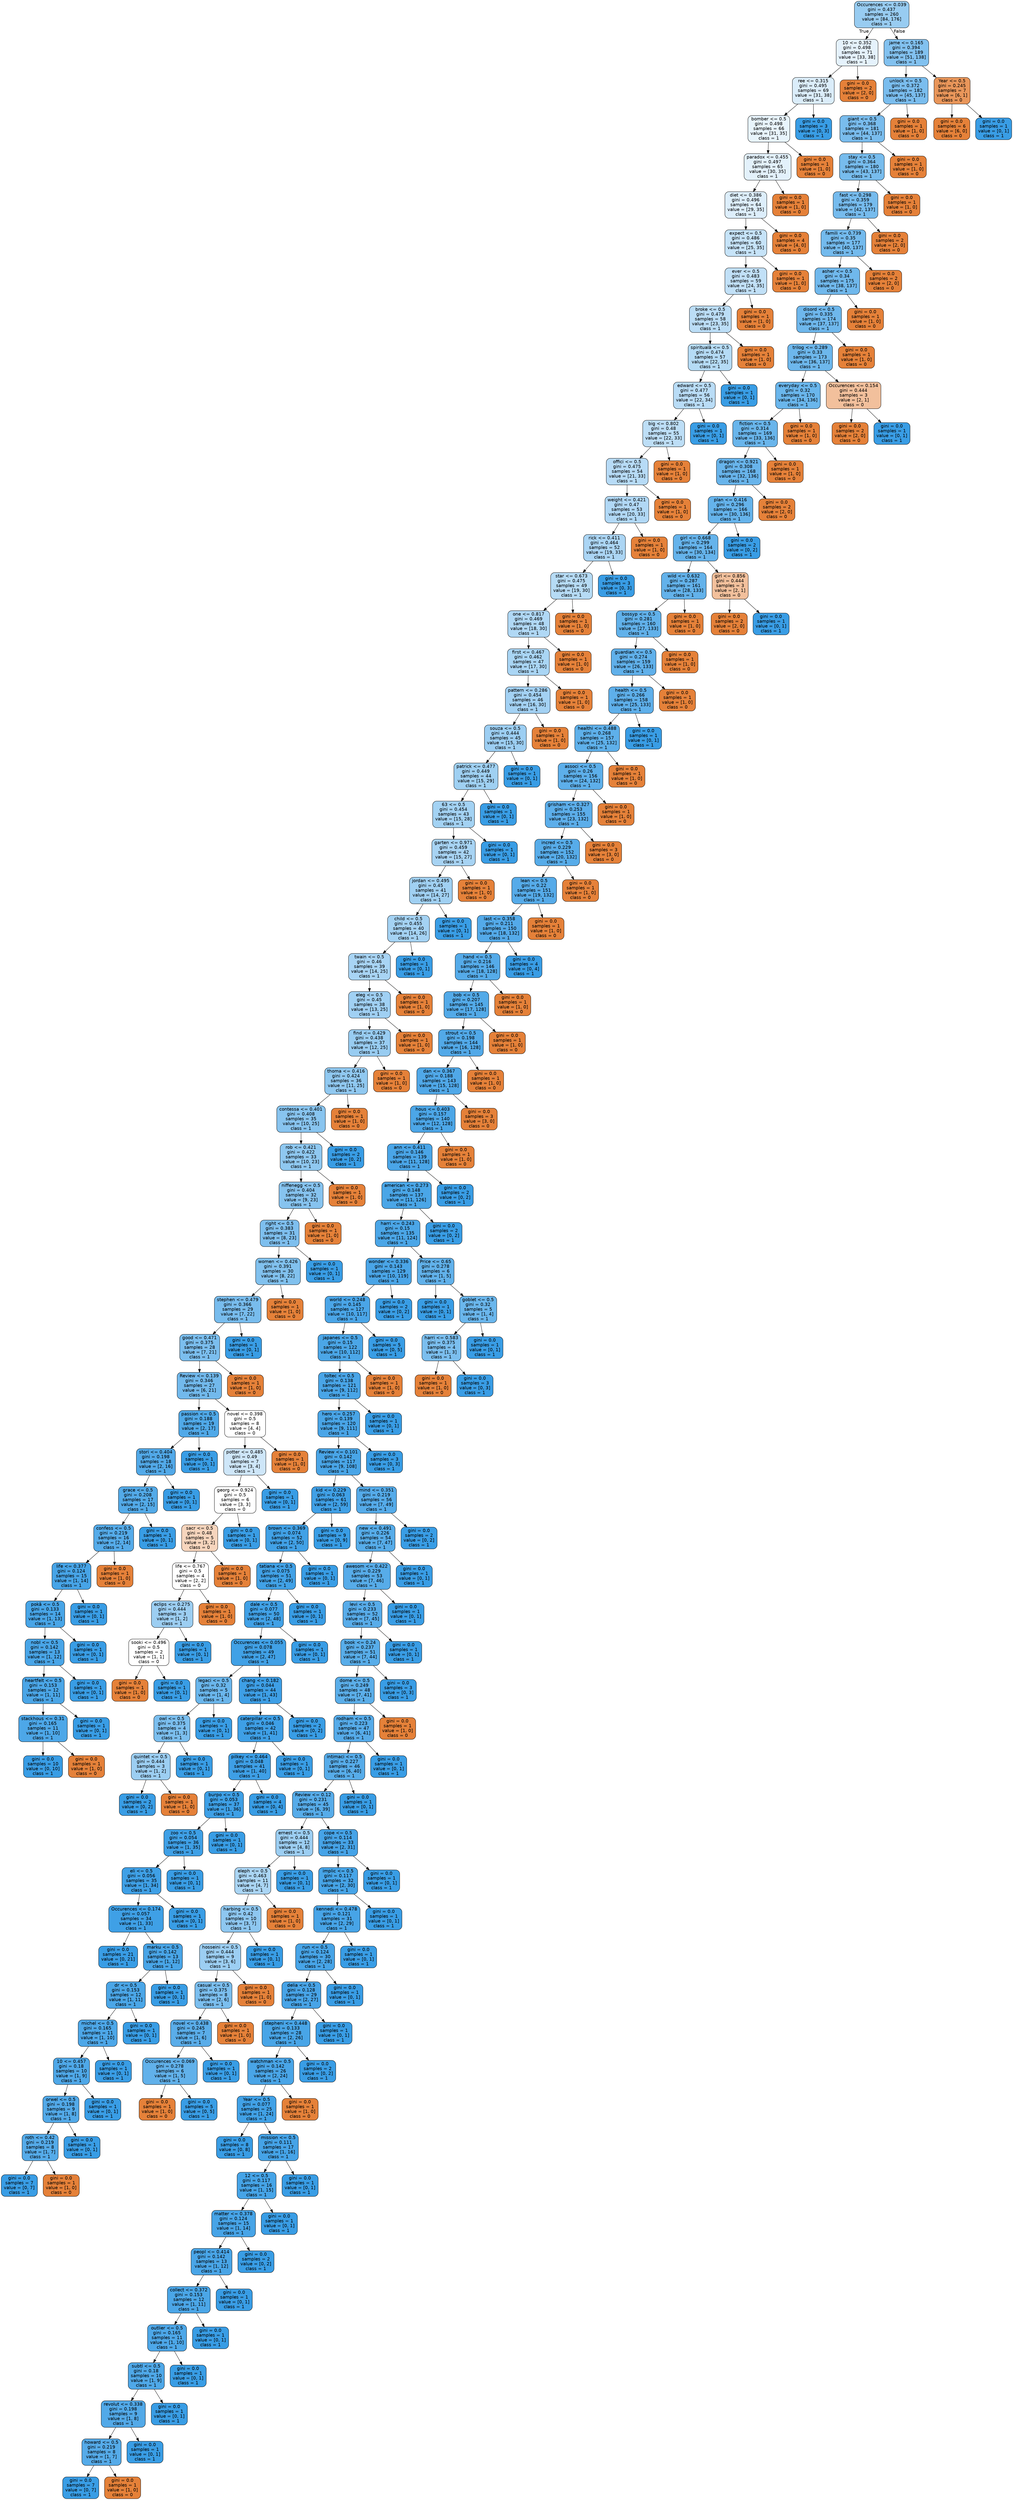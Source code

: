 digraph Tree {
node [shape=box, style="filled, rounded", color="black", fontname=helvetica] ;
edge [fontname=helvetica] ;
0 [label="Occurences <= 0.039\ngini = 0.437\nsamples = 260\nvalue = [84, 176]\nclass = 1", fillcolor="#98ccf1"] ;
1 [label="10 <= 0.352\ngini = 0.498\nsamples = 71\nvalue = [33, 38]\nclass = 1", fillcolor="#e5f2fc"] ;
0 -> 1 [labeldistance=2.5, labelangle=45, headlabel="True"] ;
2 [label="ree <= 0.315\ngini = 0.495\nsamples = 69\nvalue = [31, 38]\nclass = 1", fillcolor="#dbedfa"] ;
1 -> 2 ;
3 [label="bomber <= 0.5\ngini = 0.498\nsamples = 66\nvalue = [31, 35]\nclass = 1", fillcolor="#e8f4fc"] ;
2 -> 3 ;
4 [label="paradox <= 0.455\ngini = 0.497\nsamples = 65\nvalue = [30, 35]\nclass = 1", fillcolor="#e3f1fb"] ;
3 -> 4 ;
5 [label="diet <= 0.386\ngini = 0.496\nsamples = 64\nvalue = [29, 35]\nclass = 1", fillcolor="#ddeefb"] ;
4 -> 5 ;
6 [label="expect <= 0.5\ngini = 0.486\nsamples = 60\nvalue = [25, 35]\nclass = 1", fillcolor="#c6e3f8"] ;
5 -> 6 ;
7 [label="ever <= 0.5\ngini = 0.483\nsamples = 59\nvalue = [24, 35]\nclass = 1", fillcolor="#c1e0f7"] ;
6 -> 7 ;
8 [label="broke <= 0.5\ngini = 0.479\nsamples = 58\nvalue = [23, 35]\nclass = 1", fillcolor="#bbddf6"] ;
7 -> 8 ;
9 [label="spiritualâ <= 0.5\ngini = 0.474\nsamples = 57\nvalue = [22, 35]\nclass = 1", fillcolor="#b5dbf5"] ;
8 -> 9 ;
10 [label="edward <= 0.5\ngini = 0.477\nsamples = 56\nvalue = [22, 34]\nclass = 1", fillcolor="#b9dcf6"] ;
9 -> 10 ;
11 [label="big <= 0.802\ngini = 0.48\nsamples = 55\nvalue = [22, 33]\nclass = 1", fillcolor="#bddef6"] ;
10 -> 11 ;
12 [label="offici <= 0.5\ngini = 0.475\nsamples = 54\nvalue = [21, 33]\nclass = 1", fillcolor="#b7dbf6"] ;
11 -> 12 ;
13 [label="weight <= 0.421\ngini = 0.47\nsamples = 53\nvalue = [20, 33]\nclass = 1", fillcolor="#b1d8f5"] ;
12 -> 13 ;
14 [label="rick <= 0.411\ngini = 0.464\nsamples = 52\nvalue = [19, 33]\nclass = 1", fillcolor="#abd5f4"] ;
13 -> 14 ;
15 [label="star <= 0.673\ngini = 0.475\nsamples = 49\nvalue = [19, 30]\nclass = 1", fillcolor="#b6dbf5"] ;
14 -> 15 ;
16 [label="one <= 0.817\ngini = 0.469\nsamples = 48\nvalue = [18, 30]\nclass = 1", fillcolor="#b0d8f5"] ;
15 -> 16 ;
17 [label="first <= 0.467\ngini = 0.462\nsamples = 47\nvalue = [17, 30]\nclass = 1", fillcolor="#a9d5f4"] ;
16 -> 17 ;
18 [label="pattern <= 0.286\ngini = 0.454\nsamples = 46\nvalue = [16, 30]\nclass = 1", fillcolor="#a3d1f3"] ;
17 -> 18 ;
19 [label="souza <= 0.5\ngini = 0.444\nsamples = 45\nvalue = [15, 30]\nclass = 1", fillcolor="#9ccef2"] ;
18 -> 19 ;
20 [label="patrick <= 0.477\ngini = 0.449\nsamples = 44\nvalue = [15, 29]\nclass = 1", fillcolor="#9fd0f2"] ;
19 -> 20 ;
21 [label="63 <= 0.5\ngini = 0.454\nsamples = 43\nvalue = [15, 28]\nclass = 1", fillcolor="#a3d2f3"] ;
20 -> 21 ;
22 [label="garten <= 0.971\ngini = 0.459\nsamples = 42\nvalue = [15, 27]\nclass = 1", fillcolor="#a7d3f3"] ;
21 -> 22 ;
23 [label="jordan <= 0.495\ngini = 0.45\nsamples = 41\nvalue = [14, 27]\nclass = 1", fillcolor="#a0d0f2"] ;
22 -> 23 ;
24 [label="child <= 0.5\ngini = 0.455\nsamples = 40\nvalue = [14, 26]\nclass = 1", fillcolor="#a4d2f3"] ;
23 -> 24 ;
25 [label="twain <= 0.5\ngini = 0.46\nsamples = 39\nvalue = [14, 25]\nclass = 1", fillcolor="#a8d4f4"] ;
24 -> 25 ;
26 [label="eleg <= 0.5\ngini = 0.45\nsamples = 38\nvalue = [13, 25]\nclass = 1", fillcolor="#a0d0f3"] ;
25 -> 26 ;
27 [label="find <= 0.429\ngini = 0.438\nsamples = 37\nvalue = [12, 25]\nclass = 1", fillcolor="#98ccf1"] ;
26 -> 27 ;
28 [label="thoma <= 0.416\ngini = 0.424\nsamples = 36\nvalue = [11, 25]\nclass = 1", fillcolor="#90c8f0"] ;
27 -> 28 ;
29 [label="contessa <= 0.401\ngini = 0.408\nsamples = 35\nvalue = [10, 25]\nclass = 1", fillcolor="#88c4ef"] ;
28 -> 29 ;
30 [label="rob <= 0.421\ngini = 0.422\nsamples = 33\nvalue = [10, 23]\nclass = 1", fillcolor="#8fc8f0"] ;
29 -> 30 ;
31 [label="niffenegg <= 0.5\ngini = 0.404\nsamples = 32\nvalue = [9, 23]\nclass = 1", fillcolor="#86c3ef"] ;
30 -> 31 ;
32 [label="right <= 0.5\ngini = 0.383\nsamples = 31\nvalue = [8, 23]\nclass = 1", fillcolor="#7ebfee"] ;
31 -> 32 ;
33 [label="women <= 0.426\ngini = 0.391\nsamples = 30\nvalue = [8, 22]\nclass = 1", fillcolor="#81c1ee"] ;
32 -> 33 ;
34 [label="stephen <= 0.479\ngini = 0.366\nsamples = 29\nvalue = [7, 22]\nclass = 1", fillcolor="#78bced"] ;
33 -> 34 ;
35 [label="good <= 0.471\ngini = 0.375\nsamples = 28\nvalue = [7, 21]\nclass = 1", fillcolor="#7bbeee"] ;
34 -> 35 ;
36 [label="Review <= 0.139\ngini = 0.346\nsamples = 27\nvalue = [6, 21]\nclass = 1", fillcolor="#72b9ec"] ;
35 -> 36 ;
37 [label="passion <= 0.5\ngini = 0.188\nsamples = 19\nvalue = [2, 17]\nclass = 1", fillcolor="#50a9e8"] ;
36 -> 37 ;
38 [label="stori <= 0.404\ngini = 0.198\nsamples = 18\nvalue = [2, 16]\nclass = 1", fillcolor="#52a9e8"] ;
37 -> 38 ;
39 [label="grace <= 0.5\ngini = 0.208\nsamples = 17\nvalue = [2, 15]\nclass = 1", fillcolor="#53aae8"] ;
38 -> 39 ;
40 [label="confess <= 0.5\ngini = 0.219\nsamples = 16\nvalue = [2, 14]\nclass = 1", fillcolor="#55abe9"] ;
39 -> 40 ;
41 [label="life <= 0.377\ngini = 0.124\nsamples = 15\nvalue = [1, 14]\nclass = 1", fillcolor="#47a4e7"] ;
40 -> 41 ;
42 [label="pokã <= 0.5\ngini = 0.133\nsamples = 14\nvalue = [1, 13]\nclass = 1", fillcolor="#48a5e7"] ;
41 -> 42 ;
43 [label="nobl <= 0.5\ngini = 0.142\nsamples = 13\nvalue = [1, 12]\nclass = 1", fillcolor="#49a5e7"] ;
42 -> 43 ;
44 [label="heartfelt <= 0.5\ngini = 0.153\nsamples = 12\nvalue = [1, 11]\nclass = 1", fillcolor="#4ba6e7"] ;
43 -> 44 ;
45 [label="stackhous <= 0.31\ngini = 0.165\nsamples = 11\nvalue = [1, 10]\nclass = 1", fillcolor="#4da7e8"] ;
44 -> 45 ;
46 [label="gini = 0.0\nsamples = 10\nvalue = [0, 10]\nclass = 1", fillcolor="#399de5"] ;
45 -> 46 ;
47 [label="gini = 0.0\nsamples = 1\nvalue = [1, 0]\nclass = 0", fillcolor="#e58139"] ;
45 -> 47 ;
48 [label="gini = 0.0\nsamples = 1\nvalue = [0, 1]\nclass = 1", fillcolor="#399de5"] ;
44 -> 48 ;
49 [label="gini = 0.0\nsamples = 1\nvalue = [0, 1]\nclass = 1", fillcolor="#399de5"] ;
43 -> 49 ;
50 [label="gini = 0.0\nsamples = 1\nvalue = [0, 1]\nclass = 1", fillcolor="#399de5"] ;
42 -> 50 ;
51 [label="gini = 0.0\nsamples = 1\nvalue = [0, 1]\nclass = 1", fillcolor="#399de5"] ;
41 -> 51 ;
52 [label="gini = 0.0\nsamples = 1\nvalue = [1, 0]\nclass = 0", fillcolor="#e58139"] ;
40 -> 52 ;
53 [label="gini = 0.0\nsamples = 1\nvalue = [0, 1]\nclass = 1", fillcolor="#399de5"] ;
39 -> 53 ;
54 [label="gini = 0.0\nsamples = 1\nvalue = [0, 1]\nclass = 1", fillcolor="#399de5"] ;
38 -> 54 ;
55 [label="gini = 0.0\nsamples = 1\nvalue = [0, 1]\nclass = 1", fillcolor="#399de5"] ;
37 -> 55 ;
56 [label="novel <= 0.398\ngini = 0.5\nsamples = 8\nvalue = [4, 4]\nclass = 0", fillcolor="#ffffff"] ;
36 -> 56 ;
57 [label="potter <= 0.485\ngini = 0.49\nsamples = 7\nvalue = [3, 4]\nclass = 1", fillcolor="#cee6f8"] ;
56 -> 57 ;
58 [label="georg <= 0.924\ngini = 0.5\nsamples = 6\nvalue = [3, 3]\nclass = 0", fillcolor="#ffffff"] ;
57 -> 58 ;
59 [label="sacr <= 0.5\ngini = 0.48\nsamples = 5\nvalue = [3, 2]\nclass = 0", fillcolor="#f6d5bd"] ;
58 -> 59 ;
60 [label="life <= 0.767\ngini = 0.5\nsamples = 4\nvalue = [2, 2]\nclass = 0", fillcolor="#ffffff"] ;
59 -> 60 ;
61 [label="eclips <= 0.275\ngini = 0.444\nsamples = 3\nvalue = [1, 2]\nclass = 1", fillcolor="#9ccef2"] ;
60 -> 61 ;
62 [label="sooki <= 0.496\ngini = 0.5\nsamples = 2\nvalue = [1, 1]\nclass = 0", fillcolor="#ffffff"] ;
61 -> 62 ;
63 [label="gini = 0.0\nsamples = 1\nvalue = [1, 0]\nclass = 0", fillcolor="#e58139"] ;
62 -> 63 ;
64 [label="gini = 0.0\nsamples = 1\nvalue = [0, 1]\nclass = 1", fillcolor="#399de5"] ;
62 -> 64 ;
65 [label="gini = 0.0\nsamples = 1\nvalue = [0, 1]\nclass = 1", fillcolor="#399de5"] ;
61 -> 65 ;
66 [label="gini = 0.0\nsamples = 1\nvalue = [1, 0]\nclass = 0", fillcolor="#e58139"] ;
60 -> 66 ;
67 [label="gini = 0.0\nsamples = 1\nvalue = [1, 0]\nclass = 0", fillcolor="#e58139"] ;
59 -> 67 ;
68 [label="gini = 0.0\nsamples = 1\nvalue = [0, 1]\nclass = 1", fillcolor="#399de5"] ;
58 -> 68 ;
69 [label="gini = 0.0\nsamples = 1\nvalue = [0, 1]\nclass = 1", fillcolor="#399de5"] ;
57 -> 69 ;
70 [label="gini = 0.0\nsamples = 1\nvalue = [1, 0]\nclass = 0", fillcolor="#e58139"] ;
56 -> 70 ;
71 [label="gini = 0.0\nsamples = 1\nvalue = [1, 0]\nclass = 0", fillcolor="#e58139"] ;
35 -> 71 ;
72 [label="gini = 0.0\nsamples = 1\nvalue = [0, 1]\nclass = 1", fillcolor="#399de5"] ;
34 -> 72 ;
73 [label="gini = 0.0\nsamples = 1\nvalue = [1, 0]\nclass = 0", fillcolor="#e58139"] ;
33 -> 73 ;
74 [label="gini = 0.0\nsamples = 1\nvalue = [0, 1]\nclass = 1", fillcolor="#399de5"] ;
32 -> 74 ;
75 [label="gini = 0.0\nsamples = 1\nvalue = [1, 0]\nclass = 0", fillcolor="#e58139"] ;
31 -> 75 ;
76 [label="gini = 0.0\nsamples = 1\nvalue = [1, 0]\nclass = 0", fillcolor="#e58139"] ;
30 -> 76 ;
77 [label="gini = 0.0\nsamples = 2\nvalue = [0, 2]\nclass = 1", fillcolor="#399de5"] ;
29 -> 77 ;
78 [label="gini = 0.0\nsamples = 1\nvalue = [1, 0]\nclass = 0", fillcolor="#e58139"] ;
28 -> 78 ;
79 [label="gini = 0.0\nsamples = 1\nvalue = [1, 0]\nclass = 0", fillcolor="#e58139"] ;
27 -> 79 ;
80 [label="gini = 0.0\nsamples = 1\nvalue = [1, 0]\nclass = 0", fillcolor="#e58139"] ;
26 -> 80 ;
81 [label="gini = 0.0\nsamples = 1\nvalue = [1, 0]\nclass = 0", fillcolor="#e58139"] ;
25 -> 81 ;
82 [label="gini = 0.0\nsamples = 1\nvalue = [0, 1]\nclass = 1", fillcolor="#399de5"] ;
24 -> 82 ;
83 [label="gini = 0.0\nsamples = 1\nvalue = [0, 1]\nclass = 1", fillcolor="#399de5"] ;
23 -> 83 ;
84 [label="gini = 0.0\nsamples = 1\nvalue = [1, 0]\nclass = 0", fillcolor="#e58139"] ;
22 -> 84 ;
85 [label="gini = 0.0\nsamples = 1\nvalue = [0, 1]\nclass = 1", fillcolor="#399de5"] ;
21 -> 85 ;
86 [label="gini = 0.0\nsamples = 1\nvalue = [0, 1]\nclass = 1", fillcolor="#399de5"] ;
20 -> 86 ;
87 [label="gini = 0.0\nsamples = 1\nvalue = [0, 1]\nclass = 1", fillcolor="#399de5"] ;
19 -> 87 ;
88 [label="gini = 0.0\nsamples = 1\nvalue = [1, 0]\nclass = 0", fillcolor="#e58139"] ;
18 -> 88 ;
89 [label="gini = 0.0\nsamples = 1\nvalue = [1, 0]\nclass = 0", fillcolor="#e58139"] ;
17 -> 89 ;
90 [label="gini = 0.0\nsamples = 1\nvalue = [1, 0]\nclass = 0", fillcolor="#e58139"] ;
16 -> 90 ;
91 [label="gini = 0.0\nsamples = 1\nvalue = [1, 0]\nclass = 0", fillcolor="#e58139"] ;
15 -> 91 ;
92 [label="gini = 0.0\nsamples = 3\nvalue = [0, 3]\nclass = 1", fillcolor="#399de5"] ;
14 -> 92 ;
93 [label="gini = 0.0\nsamples = 1\nvalue = [1, 0]\nclass = 0", fillcolor="#e58139"] ;
13 -> 93 ;
94 [label="gini = 0.0\nsamples = 1\nvalue = [1, 0]\nclass = 0", fillcolor="#e58139"] ;
12 -> 94 ;
95 [label="gini = 0.0\nsamples = 1\nvalue = [1, 0]\nclass = 0", fillcolor="#e58139"] ;
11 -> 95 ;
96 [label="gini = 0.0\nsamples = 1\nvalue = [0, 1]\nclass = 1", fillcolor="#399de5"] ;
10 -> 96 ;
97 [label="gini = 0.0\nsamples = 1\nvalue = [0, 1]\nclass = 1", fillcolor="#399de5"] ;
9 -> 97 ;
98 [label="gini = 0.0\nsamples = 1\nvalue = [1, 0]\nclass = 0", fillcolor="#e58139"] ;
8 -> 98 ;
99 [label="gini = 0.0\nsamples = 1\nvalue = [1, 0]\nclass = 0", fillcolor="#e58139"] ;
7 -> 99 ;
100 [label="gini = 0.0\nsamples = 1\nvalue = [1, 0]\nclass = 0", fillcolor="#e58139"] ;
6 -> 100 ;
101 [label="gini = 0.0\nsamples = 4\nvalue = [4, 0]\nclass = 0", fillcolor="#e58139"] ;
5 -> 101 ;
102 [label="gini = 0.0\nsamples = 1\nvalue = [1, 0]\nclass = 0", fillcolor="#e58139"] ;
4 -> 102 ;
103 [label="gini = 0.0\nsamples = 1\nvalue = [1, 0]\nclass = 0", fillcolor="#e58139"] ;
3 -> 103 ;
104 [label="gini = 0.0\nsamples = 3\nvalue = [0, 3]\nclass = 1", fillcolor="#399de5"] ;
2 -> 104 ;
105 [label="gini = 0.0\nsamples = 2\nvalue = [2, 0]\nclass = 0", fillcolor="#e58139"] ;
1 -> 105 ;
106 [label="jame <= 0.165\ngini = 0.394\nsamples = 189\nvalue = [51, 138]\nclass = 1", fillcolor="#82c1ef"] ;
0 -> 106 [labeldistance=2.5, labelangle=-45, headlabel="False"] ;
107 [label="unlock <= 0.5\ngini = 0.372\nsamples = 182\nvalue = [45, 137]\nclass = 1", fillcolor="#7abdee"] ;
106 -> 107 ;
108 [label="giant <= 0.5\ngini = 0.368\nsamples = 181\nvalue = [44, 137]\nclass = 1", fillcolor="#79bced"] ;
107 -> 108 ;
109 [label="stay <= 0.5\ngini = 0.364\nsamples = 180\nvalue = [43, 137]\nclass = 1", fillcolor="#77bced"] ;
108 -> 109 ;
110 [label="fast <= 0.298\ngini = 0.359\nsamples = 179\nvalue = [42, 137]\nclass = 1", fillcolor="#76bbed"] ;
109 -> 110 ;
111 [label="famili <= 0.739\ngini = 0.35\nsamples = 177\nvalue = [40, 137]\nclass = 1", fillcolor="#73baed"] ;
110 -> 111 ;
112 [label="asher <= 0.5\ngini = 0.34\nsamples = 175\nvalue = [38, 137]\nclass = 1", fillcolor="#70b8ec"] ;
111 -> 112 ;
113 [label="disord <= 0.5\ngini = 0.335\nsamples = 174\nvalue = [37, 137]\nclass = 1", fillcolor="#6eb7ec"] ;
112 -> 113 ;
114 [label="trilog <= 0.289\ngini = 0.33\nsamples = 173\nvalue = [36, 137]\nclass = 1", fillcolor="#6db7ec"] ;
113 -> 114 ;
115 [label="everyday <= 0.5\ngini = 0.32\nsamples = 170\nvalue = [34, 136]\nclass = 1", fillcolor="#6ab6ec"] ;
114 -> 115 ;
116 [label="fiction <= 0.5\ngini = 0.314\nsamples = 169\nvalue = [33, 136]\nclass = 1", fillcolor="#69b5eb"] ;
115 -> 116 ;
117 [label="dragon <= 0.921\ngini = 0.308\nsamples = 168\nvalue = [32, 136]\nclass = 1", fillcolor="#68b4eb"] ;
116 -> 117 ;
118 [label="plan <= 0.416\ngini = 0.296\nsamples = 166\nvalue = [30, 136]\nclass = 1", fillcolor="#65b3eb"] ;
117 -> 118 ;
119 [label="girl <= 0.668\ngini = 0.299\nsamples = 164\nvalue = [30, 134]\nclass = 1", fillcolor="#65b3eb"] ;
118 -> 119 ;
120 [label="wild <= 0.632\ngini = 0.287\nsamples = 161\nvalue = [28, 133]\nclass = 1", fillcolor="#63b2ea"] ;
119 -> 120 ;
121 [label="bossyp <= 0.5\ngini = 0.281\nsamples = 160\nvalue = [27, 133]\nclass = 1", fillcolor="#61b1ea"] ;
120 -> 121 ;
122 [label="guardian <= 0.5\ngini = 0.274\nsamples = 159\nvalue = [26, 133]\nclass = 1", fillcolor="#60b0ea"] ;
121 -> 122 ;
123 [label="health <= 0.5\ngini = 0.266\nsamples = 158\nvalue = [25, 133]\nclass = 1", fillcolor="#5eafea"] ;
122 -> 123 ;
124 [label="healthi <= 0.488\ngini = 0.268\nsamples = 157\nvalue = [25, 132]\nclass = 1", fillcolor="#5eb0ea"] ;
123 -> 124 ;
125 [label="associ <= 0.5\ngini = 0.26\nsamples = 156\nvalue = [24, 132]\nclass = 1", fillcolor="#5dafea"] ;
124 -> 125 ;
126 [label="grisham <= 0.327\ngini = 0.253\nsamples = 155\nvalue = [23, 132]\nclass = 1", fillcolor="#5caeea"] ;
125 -> 126 ;
127 [label="incred <= 0.5\ngini = 0.229\nsamples = 152\nvalue = [20, 132]\nclass = 1", fillcolor="#57ace9"] ;
126 -> 127 ;
128 [label="lean <= 0.5\ngini = 0.22\nsamples = 151\nvalue = [19, 132]\nclass = 1", fillcolor="#56abe9"] ;
127 -> 128 ;
129 [label="last <= 0.358\ngini = 0.211\nsamples = 150\nvalue = [18, 132]\nclass = 1", fillcolor="#54aae9"] ;
128 -> 129 ;
130 [label="hand <= 0.5\ngini = 0.216\nsamples = 146\nvalue = [18, 128]\nclass = 1", fillcolor="#55abe9"] ;
129 -> 130 ;
131 [label="bob <= 0.5\ngini = 0.207\nsamples = 145\nvalue = [17, 128]\nclass = 1", fillcolor="#53aae8"] ;
130 -> 131 ;
132 [label="strout <= 0.5\ngini = 0.198\nsamples = 144\nvalue = [16, 128]\nclass = 1", fillcolor="#52a9e8"] ;
131 -> 132 ;
133 [label="dan <= 0.367\ngini = 0.188\nsamples = 143\nvalue = [15, 128]\nclass = 1", fillcolor="#50a8e8"] ;
132 -> 133 ;
134 [label="hous <= 0.403\ngini = 0.157\nsamples = 140\nvalue = [12, 128]\nclass = 1", fillcolor="#4ca6e7"] ;
133 -> 134 ;
135 [label="ann <= 0.411\ngini = 0.146\nsamples = 139\nvalue = [11, 128]\nclass = 1", fillcolor="#4aa5e7"] ;
134 -> 135 ;
136 [label="american <= 0.273\ngini = 0.148\nsamples = 137\nvalue = [11, 126]\nclass = 1", fillcolor="#4aa6e7"] ;
135 -> 136 ;
137 [label="harri <= 0.243\ngini = 0.15\nsamples = 135\nvalue = [11, 124]\nclass = 1", fillcolor="#4ba6e7"] ;
136 -> 137 ;
138 [label="wonder <= 0.336\ngini = 0.143\nsamples = 129\nvalue = [10, 119]\nclass = 1", fillcolor="#4aa5e7"] ;
137 -> 138 ;
139 [label="world <= 0.248\ngini = 0.145\nsamples = 127\nvalue = [10, 117]\nclass = 1", fillcolor="#4aa5e7"] ;
138 -> 139 ;
140 [label="japanes <= 0.5\ngini = 0.15\nsamples = 122\nvalue = [10, 112]\nclass = 1", fillcolor="#4ba6e7"] ;
139 -> 140 ;
141 [label="toltec <= 0.5\ngini = 0.138\nsamples = 121\nvalue = [9, 112]\nclass = 1", fillcolor="#49a5e7"] ;
140 -> 141 ;
142 [label="hero <= 0.257\ngini = 0.139\nsamples = 120\nvalue = [9, 111]\nclass = 1", fillcolor="#49a5e7"] ;
141 -> 142 ;
143 [label="Review <= 0.101\ngini = 0.142\nsamples = 117\nvalue = [9, 108]\nclass = 1", fillcolor="#49a5e7"] ;
142 -> 143 ;
144 [label="kid <= 0.229\ngini = 0.063\nsamples = 61\nvalue = [2, 59]\nclass = 1", fillcolor="#40a0e6"] ;
143 -> 144 ;
145 [label="brown <= 0.369\ngini = 0.074\nsamples = 52\nvalue = [2, 50]\nclass = 1", fillcolor="#41a1e6"] ;
144 -> 145 ;
146 [label="tatiana <= 0.5\ngini = 0.075\nsamples = 51\nvalue = [2, 49]\nclass = 1", fillcolor="#41a1e6"] ;
145 -> 146 ;
147 [label="dale <= 0.5\ngini = 0.077\nsamples = 50\nvalue = [2, 48]\nclass = 1", fillcolor="#41a1e6"] ;
146 -> 147 ;
148 [label="Occurences <= 0.055\ngini = 0.078\nsamples = 49\nvalue = [2, 47]\nclass = 1", fillcolor="#41a1e6"] ;
147 -> 148 ;
149 [label="legaci <= 0.5\ngini = 0.32\nsamples = 5\nvalue = [1, 4]\nclass = 1", fillcolor="#6ab6ec"] ;
148 -> 149 ;
150 [label="owl <= 0.5\ngini = 0.375\nsamples = 4\nvalue = [1, 3]\nclass = 1", fillcolor="#7bbeee"] ;
149 -> 150 ;
151 [label="quintet <= 0.5\ngini = 0.444\nsamples = 3\nvalue = [1, 2]\nclass = 1", fillcolor="#9ccef2"] ;
150 -> 151 ;
152 [label="gini = 0.0\nsamples = 2\nvalue = [0, 2]\nclass = 1", fillcolor="#399de5"] ;
151 -> 152 ;
153 [label="gini = 0.0\nsamples = 1\nvalue = [1, 0]\nclass = 0", fillcolor="#e58139"] ;
151 -> 153 ;
154 [label="gini = 0.0\nsamples = 1\nvalue = [0, 1]\nclass = 1", fillcolor="#399de5"] ;
150 -> 154 ;
155 [label="gini = 0.0\nsamples = 1\nvalue = [0, 1]\nclass = 1", fillcolor="#399de5"] ;
149 -> 155 ;
156 [label="chang <= 0.182\ngini = 0.044\nsamples = 44\nvalue = [1, 43]\nclass = 1", fillcolor="#3e9fe6"] ;
148 -> 156 ;
157 [label="caterpillar <= 0.5\ngini = 0.046\nsamples = 42\nvalue = [1, 41]\nclass = 1", fillcolor="#3e9fe6"] ;
156 -> 157 ;
158 [label="pilkey <= 0.464\ngini = 0.048\nsamples = 41\nvalue = [1, 40]\nclass = 1", fillcolor="#3e9fe6"] ;
157 -> 158 ;
159 [label="burpo <= 0.5\ngini = 0.053\nsamples = 37\nvalue = [1, 36]\nclass = 1", fillcolor="#3ea0e6"] ;
158 -> 159 ;
160 [label="zoo <= 0.5\ngini = 0.054\nsamples = 36\nvalue = [1, 35]\nclass = 1", fillcolor="#3fa0e6"] ;
159 -> 160 ;
161 [label="eli <= 0.5\ngini = 0.056\nsamples = 35\nvalue = [1, 34]\nclass = 1", fillcolor="#3fa0e6"] ;
160 -> 161 ;
162 [label="Occurences <= 0.174\ngini = 0.057\nsamples = 34\nvalue = [1, 33]\nclass = 1", fillcolor="#3fa0e6"] ;
161 -> 162 ;
163 [label="gini = 0.0\nsamples = 21\nvalue = [0, 21]\nclass = 1", fillcolor="#399de5"] ;
162 -> 163 ;
164 [label="marku <= 0.5\ngini = 0.142\nsamples = 13\nvalue = [1, 12]\nclass = 1", fillcolor="#49a5e7"] ;
162 -> 164 ;
165 [label="dr <= 0.5\ngini = 0.153\nsamples = 12\nvalue = [1, 11]\nclass = 1", fillcolor="#4ba6e7"] ;
164 -> 165 ;
166 [label="michel <= 0.5\ngini = 0.165\nsamples = 11\nvalue = [1, 10]\nclass = 1", fillcolor="#4da7e8"] ;
165 -> 166 ;
167 [label="10 <= 0.457\ngini = 0.18\nsamples = 10\nvalue = [1, 9]\nclass = 1", fillcolor="#4fa8e8"] ;
166 -> 167 ;
168 [label="orwel <= 0.5\ngini = 0.198\nsamples = 9\nvalue = [1, 8]\nclass = 1", fillcolor="#52a9e8"] ;
167 -> 168 ;
169 [label="roth <= 0.42\ngini = 0.219\nsamples = 8\nvalue = [1, 7]\nclass = 1", fillcolor="#55abe9"] ;
168 -> 169 ;
170 [label="gini = 0.0\nsamples = 7\nvalue = [0, 7]\nclass = 1", fillcolor="#399de5"] ;
169 -> 170 ;
171 [label="gini = 0.0\nsamples = 1\nvalue = [1, 0]\nclass = 0", fillcolor="#e58139"] ;
169 -> 171 ;
172 [label="gini = 0.0\nsamples = 1\nvalue = [0, 1]\nclass = 1", fillcolor="#399de5"] ;
168 -> 172 ;
173 [label="gini = 0.0\nsamples = 1\nvalue = [0, 1]\nclass = 1", fillcolor="#399de5"] ;
167 -> 173 ;
174 [label="gini = 0.0\nsamples = 1\nvalue = [0, 1]\nclass = 1", fillcolor="#399de5"] ;
166 -> 174 ;
175 [label="gini = 0.0\nsamples = 1\nvalue = [0, 1]\nclass = 1", fillcolor="#399de5"] ;
165 -> 175 ;
176 [label="gini = 0.0\nsamples = 1\nvalue = [0, 1]\nclass = 1", fillcolor="#399de5"] ;
164 -> 176 ;
177 [label="gini = 0.0\nsamples = 1\nvalue = [0, 1]\nclass = 1", fillcolor="#399de5"] ;
161 -> 177 ;
178 [label="gini = 0.0\nsamples = 1\nvalue = [0, 1]\nclass = 1", fillcolor="#399de5"] ;
160 -> 178 ;
179 [label="gini = 0.0\nsamples = 1\nvalue = [0, 1]\nclass = 1", fillcolor="#399de5"] ;
159 -> 179 ;
180 [label="gini = 0.0\nsamples = 4\nvalue = [0, 4]\nclass = 1", fillcolor="#399de5"] ;
158 -> 180 ;
181 [label="gini = 0.0\nsamples = 1\nvalue = [0, 1]\nclass = 1", fillcolor="#399de5"] ;
157 -> 181 ;
182 [label="gini = 0.0\nsamples = 2\nvalue = [0, 2]\nclass = 1", fillcolor="#399de5"] ;
156 -> 182 ;
183 [label="gini = 0.0\nsamples = 1\nvalue = [0, 1]\nclass = 1", fillcolor="#399de5"] ;
147 -> 183 ;
184 [label="gini = 0.0\nsamples = 1\nvalue = [0, 1]\nclass = 1", fillcolor="#399de5"] ;
146 -> 184 ;
185 [label="gini = 0.0\nsamples = 1\nvalue = [0, 1]\nclass = 1", fillcolor="#399de5"] ;
145 -> 185 ;
186 [label="gini = 0.0\nsamples = 9\nvalue = [0, 9]\nclass = 1", fillcolor="#399de5"] ;
144 -> 186 ;
187 [label="mind <= 0.351\ngini = 0.219\nsamples = 56\nvalue = [7, 49]\nclass = 1", fillcolor="#55abe9"] ;
143 -> 187 ;
188 [label="new <= 0.491\ngini = 0.226\nsamples = 54\nvalue = [7, 47]\nclass = 1", fillcolor="#56ace9"] ;
187 -> 188 ;
189 [label="awesom <= 0.422\ngini = 0.229\nsamples = 53\nvalue = [7, 46]\nclass = 1", fillcolor="#57ace9"] ;
188 -> 189 ;
190 [label="levi <= 0.5\ngini = 0.233\nsamples = 52\nvalue = [7, 45]\nclass = 1", fillcolor="#58ace9"] ;
189 -> 190 ;
191 [label="book <= 0.24\ngini = 0.237\nsamples = 51\nvalue = [7, 44]\nclass = 1", fillcolor="#58ade9"] ;
190 -> 191 ;
192 [label="dome <= 0.5\ngini = 0.249\nsamples = 48\nvalue = [7, 41]\nclass = 1", fillcolor="#5baee9"] ;
191 -> 192 ;
193 [label="rodham <= 0.5\ngini = 0.223\nsamples = 47\nvalue = [6, 41]\nclass = 1", fillcolor="#56abe9"] ;
192 -> 193 ;
194 [label="intimaci <= 0.5\ngini = 0.227\nsamples = 46\nvalue = [6, 40]\nclass = 1", fillcolor="#57ace9"] ;
193 -> 194 ;
195 [label="Review <= 0.12\ngini = 0.231\nsamples = 45\nvalue = [6, 39]\nclass = 1", fillcolor="#57ace9"] ;
194 -> 195 ;
196 [label="ernest <= 0.5\ngini = 0.444\nsamples = 12\nvalue = [4, 8]\nclass = 1", fillcolor="#9ccef2"] ;
195 -> 196 ;
197 [label="eleph <= 0.5\ngini = 0.463\nsamples = 11\nvalue = [4, 7]\nclass = 1", fillcolor="#aad5f4"] ;
196 -> 197 ;
198 [label="harbing <= 0.5\ngini = 0.42\nsamples = 10\nvalue = [3, 7]\nclass = 1", fillcolor="#8ec7f0"] ;
197 -> 198 ;
199 [label="hosseini <= 0.5\ngini = 0.444\nsamples = 9\nvalue = [3, 6]\nclass = 1", fillcolor="#9ccef2"] ;
198 -> 199 ;
200 [label="casual <= 0.5\ngini = 0.375\nsamples = 8\nvalue = [2, 6]\nclass = 1", fillcolor="#7bbeee"] ;
199 -> 200 ;
201 [label="novel <= 0.438\ngini = 0.245\nsamples = 7\nvalue = [1, 6]\nclass = 1", fillcolor="#5aade9"] ;
200 -> 201 ;
202 [label="Occurences <= 0.069\ngini = 0.278\nsamples = 6\nvalue = [1, 5]\nclass = 1", fillcolor="#61b1ea"] ;
201 -> 202 ;
203 [label="gini = 0.0\nsamples = 1\nvalue = [1, 0]\nclass = 0", fillcolor="#e58139"] ;
202 -> 203 ;
204 [label="gini = 0.0\nsamples = 5\nvalue = [0, 5]\nclass = 1", fillcolor="#399de5"] ;
202 -> 204 ;
205 [label="gini = 0.0\nsamples = 1\nvalue = [0, 1]\nclass = 1", fillcolor="#399de5"] ;
201 -> 205 ;
206 [label="gini = 0.0\nsamples = 1\nvalue = [1, 0]\nclass = 0", fillcolor="#e58139"] ;
200 -> 206 ;
207 [label="gini = 0.0\nsamples = 1\nvalue = [1, 0]\nclass = 0", fillcolor="#e58139"] ;
199 -> 207 ;
208 [label="gini = 0.0\nsamples = 1\nvalue = [0, 1]\nclass = 1", fillcolor="#399de5"] ;
198 -> 208 ;
209 [label="gini = 0.0\nsamples = 1\nvalue = [1, 0]\nclass = 0", fillcolor="#e58139"] ;
197 -> 209 ;
210 [label="gini = 0.0\nsamples = 1\nvalue = [0, 1]\nclass = 1", fillcolor="#399de5"] ;
196 -> 210 ;
211 [label="cope <= 0.5\ngini = 0.114\nsamples = 33\nvalue = [2, 31]\nclass = 1", fillcolor="#46a3e7"] ;
195 -> 211 ;
212 [label="implic <= 0.5\ngini = 0.117\nsamples = 32\nvalue = [2, 30]\nclass = 1", fillcolor="#46a4e7"] ;
211 -> 212 ;
213 [label="kennedi <= 0.478\ngini = 0.121\nsamples = 31\nvalue = [2, 29]\nclass = 1", fillcolor="#47a4e7"] ;
212 -> 213 ;
214 [label="run <= 0.5\ngini = 0.124\nsamples = 30\nvalue = [2, 28]\nclass = 1", fillcolor="#47a4e7"] ;
213 -> 214 ;
215 [label="delia <= 0.5\ngini = 0.128\nsamples = 29\nvalue = [2, 27]\nclass = 1", fillcolor="#48a4e7"] ;
214 -> 215 ;
216 [label="stepheni <= 0.448\ngini = 0.133\nsamples = 28\nvalue = [2, 26]\nclass = 1", fillcolor="#48a5e7"] ;
215 -> 216 ;
217 [label="watchman <= 0.5\ngini = 0.142\nsamples = 26\nvalue = [2, 24]\nclass = 1", fillcolor="#49a5e7"] ;
216 -> 217 ;
218 [label="Year <= 0.5\ngini = 0.077\nsamples = 25\nvalue = [1, 24]\nclass = 1", fillcolor="#41a1e6"] ;
217 -> 218 ;
219 [label="gini = 0.0\nsamples = 8\nvalue = [0, 8]\nclass = 1", fillcolor="#399de5"] ;
218 -> 219 ;
220 [label="mission <= 0.5\ngini = 0.111\nsamples = 17\nvalue = [1, 16]\nclass = 1", fillcolor="#45a3e7"] ;
218 -> 220 ;
221 [label="12 <= 0.5\ngini = 0.117\nsamples = 16\nvalue = [1, 15]\nclass = 1", fillcolor="#46a4e7"] ;
220 -> 221 ;
222 [label="matter <= 0.378\ngini = 0.124\nsamples = 15\nvalue = [1, 14]\nclass = 1", fillcolor="#47a4e7"] ;
221 -> 222 ;
223 [label="peopl <= 0.414\ngini = 0.142\nsamples = 13\nvalue = [1, 12]\nclass = 1", fillcolor="#49a5e7"] ;
222 -> 223 ;
224 [label="collect <= 0.372\ngini = 0.153\nsamples = 12\nvalue = [1, 11]\nclass = 1", fillcolor="#4ba6e7"] ;
223 -> 224 ;
225 [label="outlier <= 0.5\ngini = 0.165\nsamples = 11\nvalue = [1, 10]\nclass = 1", fillcolor="#4da7e8"] ;
224 -> 225 ;
226 [label="subtl <= 0.5\ngini = 0.18\nsamples = 10\nvalue = [1, 9]\nclass = 1", fillcolor="#4fa8e8"] ;
225 -> 226 ;
227 [label="revolut <= 0.338\ngini = 0.198\nsamples = 9\nvalue = [1, 8]\nclass = 1", fillcolor="#52a9e8"] ;
226 -> 227 ;
228 [label="howard <= 0.5\ngini = 0.219\nsamples = 8\nvalue = [1, 7]\nclass = 1", fillcolor="#55abe9"] ;
227 -> 228 ;
229 [label="gini = 0.0\nsamples = 7\nvalue = [0, 7]\nclass = 1", fillcolor="#399de5"] ;
228 -> 229 ;
230 [label="gini = 0.0\nsamples = 1\nvalue = [1, 0]\nclass = 0", fillcolor="#e58139"] ;
228 -> 230 ;
231 [label="gini = 0.0\nsamples = 1\nvalue = [0, 1]\nclass = 1", fillcolor="#399de5"] ;
227 -> 231 ;
232 [label="gini = 0.0\nsamples = 1\nvalue = [0, 1]\nclass = 1", fillcolor="#399de5"] ;
226 -> 232 ;
233 [label="gini = 0.0\nsamples = 1\nvalue = [0, 1]\nclass = 1", fillcolor="#399de5"] ;
225 -> 233 ;
234 [label="gini = 0.0\nsamples = 1\nvalue = [0, 1]\nclass = 1", fillcolor="#399de5"] ;
224 -> 234 ;
235 [label="gini = 0.0\nsamples = 1\nvalue = [0, 1]\nclass = 1", fillcolor="#399de5"] ;
223 -> 235 ;
236 [label="gini = 0.0\nsamples = 2\nvalue = [0, 2]\nclass = 1", fillcolor="#399de5"] ;
222 -> 236 ;
237 [label="gini = 0.0\nsamples = 1\nvalue = [0, 1]\nclass = 1", fillcolor="#399de5"] ;
221 -> 237 ;
238 [label="gini = 0.0\nsamples = 1\nvalue = [0, 1]\nclass = 1", fillcolor="#399de5"] ;
220 -> 238 ;
239 [label="gini = 0.0\nsamples = 1\nvalue = [1, 0]\nclass = 0", fillcolor="#e58139"] ;
217 -> 239 ;
240 [label="gini = 0.0\nsamples = 2\nvalue = [0, 2]\nclass = 1", fillcolor="#399de5"] ;
216 -> 240 ;
241 [label="gini = 0.0\nsamples = 1\nvalue = [0, 1]\nclass = 1", fillcolor="#399de5"] ;
215 -> 241 ;
242 [label="gini = 0.0\nsamples = 1\nvalue = [0, 1]\nclass = 1", fillcolor="#399de5"] ;
214 -> 242 ;
243 [label="gini = 0.0\nsamples = 1\nvalue = [0, 1]\nclass = 1", fillcolor="#399de5"] ;
213 -> 243 ;
244 [label="gini = 0.0\nsamples = 1\nvalue = [0, 1]\nclass = 1", fillcolor="#399de5"] ;
212 -> 244 ;
245 [label="gini = 0.0\nsamples = 1\nvalue = [0, 1]\nclass = 1", fillcolor="#399de5"] ;
211 -> 245 ;
246 [label="gini = 0.0\nsamples = 1\nvalue = [0, 1]\nclass = 1", fillcolor="#399de5"] ;
194 -> 246 ;
247 [label="gini = 0.0\nsamples = 1\nvalue = [0, 1]\nclass = 1", fillcolor="#399de5"] ;
193 -> 247 ;
248 [label="gini = 0.0\nsamples = 1\nvalue = [1, 0]\nclass = 0", fillcolor="#e58139"] ;
192 -> 248 ;
249 [label="gini = 0.0\nsamples = 3\nvalue = [0, 3]\nclass = 1", fillcolor="#399de5"] ;
191 -> 249 ;
250 [label="gini = 0.0\nsamples = 1\nvalue = [0, 1]\nclass = 1", fillcolor="#399de5"] ;
190 -> 250 ;
251 [label="gini = 0.0\nsamples = 1\nvalue = [0, 1]\nclass = 1", fillcolor="#399de5"] ;
189 -> 251 ;
252 [label="gini = 0.0\nsamples = 1\nvalue = [0, 1]\nclass = 1", fillcolor="#399de5"] ;
188 -> 252 ;
253 [label="gini = 0.0\nsamples = 2\nvalue = [0, 2]\nclass = 1", fillcolor="#399de5"] ;
187 -> 253 ;
254 [label="gini = 0.0\nsamples = 3\nvalue = [0, 3]\nclass = 1", fillcolor="#399de5"] ;
142 -> 254 ;
255 [label="gini = 0.0\nsamples = 1\nvalue = [0, 1]\nclass = 1", fillcolor="#399de5"] ;
141 -> 255 ;
256 [label="gini = 0.0\nsamples = 1\nvalue = [1, 0]\nclass = 0", fillcolor="#e58139"] ;
140 -> 256 ;
257 [label="gini = 0.0\nsamples = 5\nvalue = [0, 5]\nclass = 1", fillcolor="#399de5"] ;
139 -> 257 ;
258 [label="gini = 0.0\nsamples = 2\nvalue = [0, 2]\nclass = 1", fillcolor="#399de5"] ;
138 -> 258 ;
259 [label="Price <= 0.65\ngini = 0.278\nsamples = 6\nvalue = [1, 5]\nclass = 1", fillcolor="#61b1ea"] ;
137 -> 259 ;
260 [label="gini = 0.0\nsamples = 1\nvalue = [0, 1]\nclass = 1", fillcolor="#399de5"] ;
259 -> 260 ;
261 [label="goblet <= 0.5\ngini = 0.32\nsamples = 5\nvalue = [1, 4]\nclass = 1", fillcolor="#6ab6ec"] ;
259 -> 261 ;
262 [label="harri <= 0.583\ngini = 0.375\nsamples = 4\nvalue = [1, 3]\nclass = 1", fillcolor="#7bbeee"] ;
261 -> 262 ;
263 [label="gini = 0.0\nsamples = 1\nvalue = [1, 0]\nclass = 0", fillcolor="#e58139"] ;
262 -> 263 ;
264 [label="gini = 0.0\nsamples = 3\nvalue = [0, 3]\nclass = 1", fillcolor="#399de5"] ;
262 -> 264 ;
265 [label="gini = 0.0\nsamples = 1\nvalue = [0, 1]\nclass = 1", fillcolor="#399de5"] ;
261 -> 265 ;
266 [label="gini = 0.0\nsamples = 2\nvalue = [0, 2]\nclass = 1", fillcolor="#399de5"] ;
136 -> 266 ;
267 [label="gini = 0.0\nsamples = 2\nvalue = [0, 2]\nclass = 1", fillcolor="#399de5"] ;
135 -> 267 ;
268 [label="gini = 0.0\nsamples = 1\nvalue = [1, 0]\nclass = 0", fillcolor="#e58139"] ;
134 -> 268 ;
269 [label="gini = 0.0\nsamples = 3\nvalue = [3, 0]\nclass = 0", fillcolor="#e58139"] ;
133 -> 269 ;
270 [label="gini = 0.0\nsamples = 1\nvalue = [1, 0]\nclass = 0", fillcolor="#e58139"] ;
132 -> 270 ;
271 [label="gini = 0.0\nsamples = 1\nvalue = [1, 0]\nclass = 0", fillcolor="#e58139"] ;
131 -> 271 ;
272 [label="gini = 0.0\nsamples = 1\nvalue = [1, 0]\nclass = 0", fillcolor="#e58139"] ;
130 -> 272 ;
273 [label="gini = 0.0\nsamples = 4\nvalue = [0, 4]\nclass = 1", fillcolor="#399de5"] ;
129 -> 273 ;
274 [label="gini = 0.0\nsamples = 1\nvalue = [1, 0]\nclass = 0", fillcolor="#e58139"] ;
128 -> 274 ;
275 [label="gini = 0.0\nsamples = 1\nvalue = [1, 0]\nclass = 0", fillcolor="#e58139"] ;
127 -> 275 ;
276 [label="gini = 0.0\nsamples = 3\nvalue = [3, 0]\nclass = 0", fillcolor="#e58139"] ;
126 -> 276 ;
277 [label="gini = 0.0\nsamples = 1\nvalue = [1, 0]\nclass = 0", fillcolor="#e58139"] ;
125 -> 277 ;
278 [label="gini = 0.0\nsamples = 1\nvalue = [1, 0]\nclass = 0", fillcolor="#e58139"] ;
124 -> 278 ;
279 [label="gini = 0.0\nsamples = 1\nvalue = [0, 1]\nclass = 1", fillcolor="#399de5"] ;
123 -> 279 ;
280 [label="gini = 0.0\nsamples = 1\nvalue = [1, 0]\nclass = 0", fillcolor="#e58139"] ;
122 -> 280 ;
281 [label="gini = 0.0\nsamples = 1\nvalue = [1, 0]\nclass = 0", fillcolor="#e58139"] ;
121 -> 281 ;
282 [label="gini = 0.0\nsamples = 1\nvalue = [1, 0]\nclass = 0", fillcolor="#e58139"] ;
120 -> 282 ;
283 [label="girl <= 0.856\ngini = 0.444\nsamples = 3\nvalue = [2, 1]\nclass = 0", fillcolor="#f2c09c"] ;
119 -> 283 ;
284 [label="gini = 0.0\nsamples = 2\nvalue = [2, 0]\nclass = 0", fillcolor="#e58139"] ;
283 -> 284 ;
285 [label="gini = 0.0\nsamples = 1\nvalue = [0, 1]\nclass = 1", fillcolor="#399de5"] ;
283 -> 285 ;
286 [label="gini = 0.0\nsamples = 2\nvalue = [0, 2]\nclass = 1", fillcolor="#399de5"] ;
118 -> 286 ;
287 [label="gini = 0.0\nsamples = 2\nvalue = [2, 0]\nclass = 0", fillcolor="#e58139"] ;
117 -> 287 ;
288 [label="gini = 0.0\nsamples = 1\nvalue = [1, 0]\nclass = 0", fillcolor="#e58139"] ;
116 -> 288 ;
289 [label="gini = 0.0\nsamples = 1\nvalue = [1, 0]\nclass = 0", fillcolor="#e58139"] ;
115 -> 289 ;
290 [label="Occurences <= 0.154\ngini = 0.444\nsamples = 3\nvalue = [2, 1]\nclass = 0", fillcolor="#f2c09c"] ;
114 -> 290 ;
291 [label="gini = 0.0\nsamples = 2\nvalue = [2, 0]\nclass = 0", fillcolor="#e58139"] ;
290 -> 291 ;
292 [label="gini = 0.0\nsamples = 1\nvalue = [0, 1]\nclass = 1", fillcolor="#399de5"] ;
290 -> 292 ;
293 [label="gini = 0.0\nsamples = 1\nvalue = [1, 0]\nclass = 0", fillcolor="#e58139"] ;
113 -> 293 ;
294 [label="gini = 0.0\nsamples = 1\nvalue = [1, 0]\nclass = 0", fillcolor="#e58139"] ;
112 -> 294 ;
295 [label="gini = 0.0\nsamples = 2\nvalue = [2, 0]\nclass = 0", fillcolor="#e58139"] ;
111 -> 295 ;
296 [label="gini = 0.0\nsamples = 2\nvalue = [2, 0]\nclass = 0", fillcolor="#e58139"] ;
110 -> 296 ;
297 [label="gini = 0.0\nsamples = 1\nvalue = [1, 0]\nclass = 0", fillcolor="#e58139"] ;
109 -> 297 ;
298 [label="gini = 0.0\nsamples = 1\nvalue = [1, 0]\nclass = 0", fillcolor="#e58139"] ;
108 -> 298 ;
299 [label="gini = 0.0\nsamples = 1\nvalue = [1, 0]\nclass = 0", fillcolor="#e58139"] ;
107 -> 299 ;
300 [label="Year <= 0.5\ngini = 0.245\nsamples = 7\nvalue = [6, 1]\nclass = 0", fillcolor="#e9965a"] ;
106 -> 300 ;
301 [label="gini = 0.0\nsamples = 6\nvalue = [6, 0]\nclass = 0", fillcolor="#e58139"] ;
300 -> 301 ;
302 [label="gini = 0.0\nsamples = 1\nvalue = [0, 1]\nclass = 1", fillcolor="#399de5"] ;
300 -> 302 ;
}